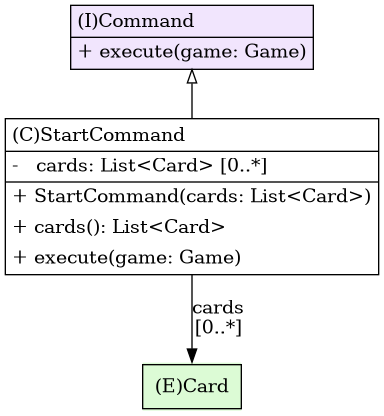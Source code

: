 @startuml

/' diagram meta data start
config=StructureConfiguration;
{
  "projectClassification": {
    "searchMode": "OpenProject", // OpenProject, AllProjects
    "includedProjects": "",
    "pathEndKeywords": "*.impl",
    "isClientPath": "",
    "isClientName": "",
    "isTestPath": "",
    "isTestName": "",
    "isMappingPath": "",
    "isMappingName": "",
    "isDataAccessPath": "",
    "isDataAccessName": "",
    "isDataStructurePath": "",
    "isDataStructureName": "",
    "isInterfaceStructuresPath": "",
    "isInterfaceStructuresName": "",
    "isEntryPointPath": "",
    "isEntryPointName": "",
    "treatFinalFieldsAsMandatory": false
  },
  "graphRestriction": {
    "classPackageExcludeFilter": "",
    "classPackageIncludeFilter": "",
    "classNameExcludeFilter": "",
    "classNameIncludeFilter": "",
    "methodNameExcludeFilter": "",
    "methodNameIncludeFilter": "",
    "removeByInheritance": "", // inheritance/annotation based filtering is done in a second step
    "removeByAnnotation": "",
    "removeByClassPackage": "", // cleanup the graph after inheritance/annotation based filtering is done
    "removeByClassName": "",
    "cutMappings": false,
    "cutEnum": false,
    "cutTests": false,
    "cutClient": false,
    "cutDataAccess": false,
    "cutInterfaceStructures": false,
    "cutDataStructures": false,
    "cutGetterAndSetter": false,
    "cutConstructors": false
  },
  "graphTraversal": {
    "forwardDepth": 1,
    "backwardDepth": 0,
    "classPackageExcludeFilter": "",
    "classPackageIncludeFilter": "",
    "classNameExcludeFilter": "",
    "classNameIncludeFilter": "",
    "methodNameExcludeFilter": "",
    "methodNameIncludeFilter": "",
    "hideMappings": false,
    "hideDataStructures": false,
    "hidePrivateMethods": false,
    "hideInterfaceCalls": false, // indirection: implementation -> interface (is hidden) -> implementation
    "onlyShowApplicationEntryPoints": false, // root node is included
    "useMethodCallsForStructureDiagram": "No" // ForwardOnly, BothDirections, No
  },
  "details": {
    "aggregation": "GroupByClass", // ByClass, GroupByClass, None
    "showClassGenericTypes": true,
    "showMethods": true,
    "showMethodParameterNames": true,
    "showMethodParameterTypes": true,
    "showMethodReturnType": true,
    "showPackageLevels": 0,
    "showDetailedClassStructure": true
  },
  "rootClass": "de.dhbw.karlsruhe.ase.plugin.cli.commands.StartCommand",
  "extensionCallbackMethod": "" // qualified.class.name#methodName - signature: public static String method(String)
}
diagram meta data end '/



digraph g {
    rankdir="TB"
    splines=polyline
    

'nodes 
Card1697264569[
	label=<<TABLE BORDER="1" CELLBORDER="0" CELLPADDING="8" CELLSPACING="0">
<TR><TD ALIGN="LEFT" >(E)Card</TD></TR>
</TABLE>>
	style=filled
	margin=0
	shape=plaintext
	fillcolor="#DCFBD5"
];

Command1857742349[
	label=<<TABLE BORDER="1" CELLBORDER="0" CELLPADDING="4" CELLSPACING="0">
<TR><TD ALIGN="LEFT" >(I)Command</TD></TR>
<HR/>
<TR><TD ALIGN="LEFT" >+ execute(game: Game)</TD></TR>
</TABLE>>
	style=filled
	margin=0
	shape=plaintext
	fillcolor="#F1E5FD"
];

StartCommand1702927325[
	label=<<TABLE BORDER="1" CELLBORDER="0" CELLPADDING="4" CELLSPACING="0">
<TR><TD ALIGN="LEFT" >(C)StartCommand</TD></TR>
<HR/>
<TR><TD ALIGN="LEFT" >-   cards: List&lt;Card&gt; [0..*]</TD></TR>
<HR/>
<TR><TD ALIGN="LEFT" >+ StartCommand(cards: List&lt;Card&gt;)</TD></TR>
<TR><TD ALIGN="LEFT" >+ cards(): List&lt;Card&gt;</TD></TR>
<TR><TD ALIGN="LEFT" >+ execute(game: Game)</TD></TR>
</TABLE>>
	style=filled
	margin=0
	shape=plaintext
	fillcolor="#FFFFFF"
];

'edges    
Command1857742349 -> StartCommand1702927325[arrowhead=none, arrowtail=empty, dir=both];
StartCommand1702927325 -> Card1697264569[label="cards
[0..*]"];
    
}
@enduml